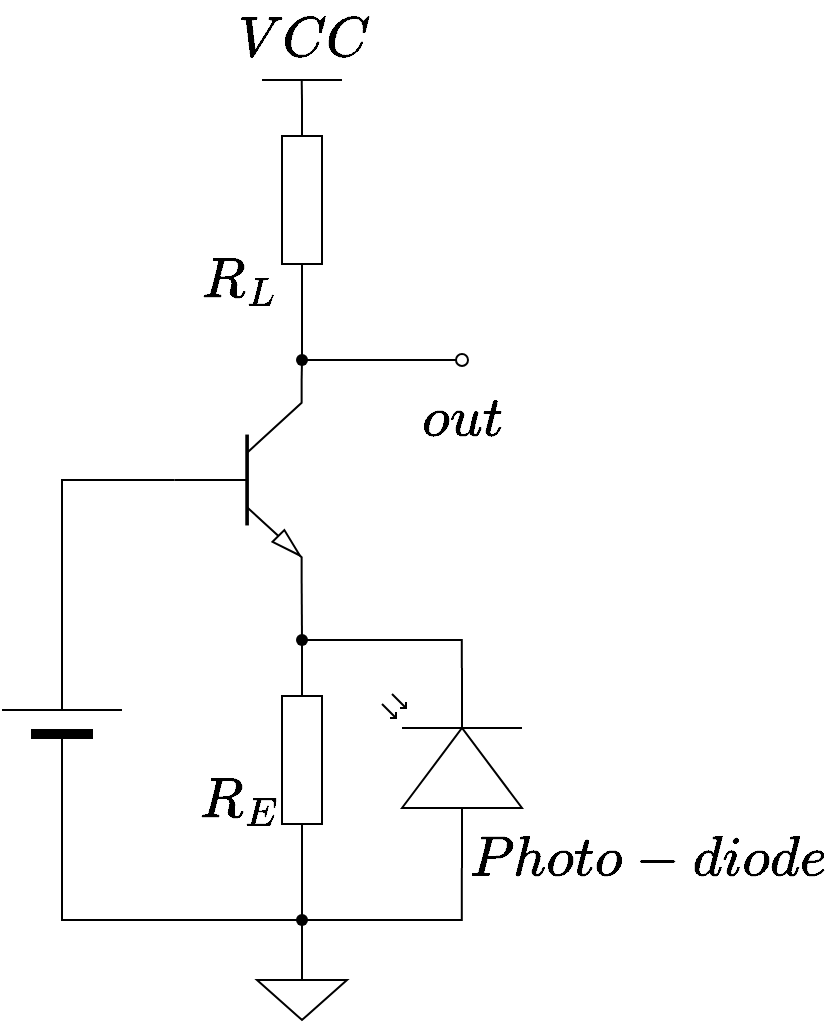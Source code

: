 <mxfile version="24.4.0" type="device">
  <diagram name="ページ1" id="dezoXVYrRuBBZe5tW2oC">
    <mxGraphModel dx="1434" dy="836" grid="1" gridSize="10" guides="1" tooltips="1" connect="1" arrows="1" fold="1" page="1" pageScale="1" pageWidth="1169" pageHeight="827" math="1" shadow="0">
      <root>
        <mxCell id="0" />
        <mxCell id="1" parent="0" />
        <mxCell id="ii0yYcWptuTQ1CDiUea0-1" value="" style="verticalLabelPosition=bottom;shadow=0;dashed=0;align=center;html=1;verticalAlign=top;shape=mxgraph.electrical.transistors.npn_transistor_5;" parent="1" vertex="1">
          <mxGeometry x="456" y="270" width="64" height="100" as="geometry" />
        </mxCell>
        <mxCell id="ii0yYcWptuTQ1CDiUea0-2" value="" style="verticalLabelPosition=bottom;shadow=0;dashed=0;align=center;html=1;verticalAlign=top;shape=mxgraph.electrical.opto_electronics.photodiode;pointerEvents=1;direction=north;" parent="1" vertex="1">
          <mxGeometry x="560" y="414" width="70" height="100" as="geometry" />
        </mxCell>
        <mxCell id="ii0yYcWptuTQ1CDiUea0-3" value="" style="pointerEvents=1;verticalLabelPosition=bottom;shadow=0;dashed=0;align=center;html=1;verticalAlign=top;shape=mxgraph.electrical.resistors.resistor_1;direction=south;" parent="1" vertex="1">
          <mxGeometry x="510" y="410" width="20" height="100" as="geometry" />
        </mxCell>
        <mxCell id="ii0yYcWptuTQ1CDiUea0-19" style="edgeStyle=orthogonalEdgeStyle;rounded=0;orthogonalLoop=1;jettySize=auto;html=1;exitX=0;exitY=0.5;exitDx=0;exitDy=0;exitPerimeter=0;strokeColor=default;align=center;verticalAlign=middle;fontFamily=Helvetica;fontSize=11;fontColor=default;labelBackgroundColor=default;endArrow=none;endFill=0;" parent="1" source="ii0yYcWptuTQ1CDiUea0-4" edge="1">
          <mxGeometry relative="1" as="geometry">
            <mxPoint x="519.857" y="120" as="targetPoint" />
          </mxGeometry>
        </mxCell>
        <mxCell id="ii0yYcWptuTQ1CDiUea0-4" value="" style="pointerEvents=1;verticalLabelPosition=bottom;shadow=0;dashed=0;align=center;html=1;verticalAlign=top;shape=mxgraph.electrical.resistors.resistor_1;direction=south;" parent="1" vertex="1">
          <mxGeometry x="510" y="130" width="20" height="100" as="geometry" />
        </mxCell>
        <mxCell id="ii0yYcWptuTQ1CDiUea0-5" value="" style="verticalLabelPosition=bottom;shadow=0;dashed=0;align=center;fillColor=strokeColor;html=1;verticalAlign=top;strokeWidth=1;shape=mxgraph.electrical.miscellaneous.monocell_battery;direction=north;" parent="1" vertex="1">
          <mxGeometry x="370" y="390" width="60" height="100" as="geometry" />
        </mxCell>
        <mxCell id="ii0yYcWptuTQ1CDiUea0-6" style="edgeStyle=orthogonalEdgeStyle;rounded=0;orthogonalLoop=1;jettySize=auto;html=1;exitX=1;exitY=0.5;exitDx=0;exitDy=0;exitPerimeter=0;entryX=0;entryY=0.5;entryDx=0;entryDy=0;entryPerimeter=0;endArrow=none;endFill=0;" parent="1" source="ii0yYcWptuTQ1CDiUea0-5" target="ii0yYcWptuTQ1CDiUea0-1" edge="1">
          <mxGeometry relative="1" as="geometry" />
        </mxCell>
        <mxCell id="ii0yYcWptuTQ1CDiUea0-7" value="" style="shape=waypoint;sketch=0;fillStyle=solid;size=6;pointerEvents=1;points=[];fillColor=none;resizable=0;rotatable=0;perimeter=centerPerimeter;snapToPoint=1;fontFamily=Helvetica;fontSize=11;fontColor=default;" parent="1" vertex="1">
          <mxGeometry x="510" y="390" width="20" height="20" as="geometry" />
        </mxCell>
        <mxCell id="ii0yYcWptuTQ1CDiUea0-8" style="edgeStyle=orthogonalEdgeStyle;rounded=0;orthogonalLoop=1;jettySize=auto;html=1;exitX=1;exitY=1;exitDx=0;exitDy=0;exitPerimeter=0;entryX=0.6;entryY=0.039;entryDx=0;entryDy=0;entryPerimeter=0;endArrow=none;endFill=0;" parent="1" source="ii0yYcWptuTQ1CDiUea0-1" target="ii0yYcWptuTQ1CDiUea0-7" edge="1">
          <mxGeometry relative="1" as="geometry" />
        </mxCell>
        <mxCell id="ii0yYcWptuTQ1CDiUea0-9" style="edgeStyle=orthogonalEdgeStyle;rounded=0;orthogonalLoop=1;jettySize=auto;html=1;exitX=0;exitY=0.5;exitDx=0;exitDy=0;exitPerimeter=0;entryX=1.031;entryY=0.581;entryDx=0;entryDy=0;entryPerimeter=0;strokeColor=default;align=center;verticalAlign=middle;fontFamily=Helvetica;fontSize=11;fontColor=default;labelBackgroundColor=default;endArrow=none;endFill=0;" parent="1" source="ii0yYcWptuTQ1CDiUea0-3" target="ii0yYcWptuTQ1CDiUea0-7" edge="1">
          <mxGeometry relative="1" as="geometry" />
        </mxCell>
        <mxCell id="ii0yYcWptuTQ1CDiUea0-10" style="edgeStyle=orthogonalEdgeStyle;rounded=0;orthogonalLoop=1;jettySize=auto;html=1;entryX=1;entryY=0.57;entryDx=0;entryDy=0;entryPerimeter=0;strokeColor=default;align=center;verticalAlign=middle;fontFamily=Helvetica;fontSize=11;fontColor=default;labelBackgroundColor=default;endArrow=none;endFill=0;" parent="1" source="ii0yYcWptuTQ1CDiUea0-7" target="ii0yYcWptuTQ1CDiUea0-2" edge="1">
          <mxGeometry relative="1" as="geometry">
            <Array as="points">
              <mxPoint x="600" y="400" />
            </Array>
          </mxGeometry>
        </mxCell>
        <mxCell id="ii0yYcWptuTQ1CDiUea0-11" value="" style="pointerEvents=1;verticalLabelPosition=bottom;shadow=0;dashed=0;align=center;html=1;verticalAlign=top;shape=mxgraph.electrical.signal_sources.signal_ground;fontFamily=Helvetica;fontSize=24;fontColor=default;labelBackgroundColor=default;" parent="1" vertex="1">
          <mxGeometry x="497.5" y="560" width="45" height="30" as="geometry" />
        </mxCell>
        <mxCell id="ii0yYcWptuTQ1CDiUea0-12" value="" style="shape=waypoint;sketch=0;fillStyle=solid;size=6;pointerEvents=1;points=[];fillColor=none;resizable=0;rotatable=0;perimeter=centerPerimeter;snapToPoint=1;fontFamily=Helvetica;fontSize=11;fontColor=default;labelBackgroundColor=default;" parent="1" vertex="1">
          <mxGeometry x="510" y="530" width="20" height="20" as="geometry" />
        </mxCell>
        <mxCell id="ii0yYcWptuTQ1CDiUea0-13" style="edgeStyle=orthogonalEdgeStyle;rounded=0;orthogonalLoop=1;jettySize=auto;html=1;exitX=1;exitY=0.5;exitDx=0;exitDy=0;exitPerimeter=0;entryX=0.836;entryY=-0.029;entryDx=0;entryDy=0;entryPerimeter=0;strokeColor=default;align=center;verticalAlign=middle;fontFamily=Helvetica;fontSize=11;fontColor=default;labelBackgroundColor=default;endArrow=none;endFill=0;" parent="1" source="ii0yYcWptuTQ1CDiUea0-3" target="ii0yYcWptuTQ1CDiUea0-12" edge="1">
          <mxGeometry relative="1" as="geometry" />
        </mxCell>
        <mxCell id="ii0yYcWptuTQ1CDiUea0-14" style="edgeStyle=orthogonalEdgeStyle;rounded=0;orthogonalLoop=1;jettySize=auto;html=1;exitX=0;exitY=0.57;exitDx=0;exitDy=0;exitPerimeter=0;entryX=1.121;entryY=0.371;entryDx=0;entryDy=0;entryPerimeter=0;strokeColor=default;align=center;verticalAlign=middle;fontFamily=Helvetica;fontSize=11;fontColor=default;labelBackgroundColor=default;endArrow=none;endFill=0;" parent="1" source="ii0yYcWptuTQ1CDiUea0-2" target="ii0yYcWptuTQ1CDiUea0-12" edge="1">
          <mxGeometry relative="1" as="geometry">
            <Array as="points">
              <mxPoint x="600" y="540" />
            </Array>
          </mxGeometry>
        </mxCell>
        <mxCell id="ii0yYcWptuTQ1CDiUea0-15" style="edgeStyle=orthogonalEdgeStyle;rounded=0;orthogonalLoop=1;jettySize=auto;html=1;exitX=0;exitY=0.5;exitDx=0;exitDy=0;exitPerimeter=0;entryX=0.093;entryY=0.371;entryDx=0;entryDy=0;entryPerimeter=0;strokeColor=default;align=center;verticalAlign=middle;fontFamily=Helvetica;fontSize=11;fontColor=default;labelBackgroundColor=default;endArrow=none;endFill=0;" parent="1" source="ii0yYcWptuTQ1CDiUea0-5" target="ii0yYcWptuTQ1CDiUea0-12" edge="1">
          <mxGeometry relative="1" as="geometry">
            <Array as="points">
              <mxPoint x="400" y="540" />
            </Array>
          </mxGeometry>
        </mxCell>
        <mxCell id="ii0yYcWptuTQ1CDiUea0-16" style="edgeStyle=orthogonalEdgeStyle;rounded=0;orthogonalLoop=1;jettySize=auto;html=1;exitX=0.5;exitY=0;exitDx=0;exitDy=0;exitPerimeter=0;entryX=0.521;entryY=1.114;entryDx=0;entryDy=0;entryPerimeter=0;strokeColor=default;align=center;verticalAlign=middle;fontFamily=Helvetica;fontSize=11;fontColor=default;labelBackgroundColor=default;endArrow=none;endFill=0;" parent="1" source="ii0yYcWptuTQ1CDiUea0-11" target="ii0yYcWptuTQ1CDiUea0-12" edge="1">
          <mxGeometry relative="1" as="geometry" />
        </mxCell>
        <mxCell id="ii0yYcWptuTQ1CDiUea0-17" value="" style="endArrow=none;html=1;rounded=0;strokeColor=default;align=center;verticalAlign=middle;fontFamily=Helvetica;fontSize=11;fontColor=default;labelBackgroundColor=default;" parent="1" edge="1">
          <mxGeometry width="50" height="50" relative="1" as="geometry">
            <mxPoint x="500" y="120" as="sourcePoint" />
            <mxPoint x="540" y="120" as="targetPoint" />
          </mxGeometry>
        </mxCell>
        <mxCell id="ii0yYcWptuTQ1CDiUea0-20" value="&lt;span style=&quot;font-size: 24px;&quot;&gt;`VC C`&lt;/span&gt;" style="text;html=1;align=center;verticalAlign=middle;resizable=0;points=[];autosize=1;strokeColor=none;fillColor=none;fontSize=11;fontFamily=Helvetica;fontColor=default;labelBackgroundColor=default;" parent="1" vertex="1">
          <mxGeometry x="470" y="80" width="100" height="40" as="geometry" />
        </mxCell>
        <mxCell id="ii0yYcWptuTQ1CDiUea0-21" value="" style="verticalLabelPosition=bottom;shadow=0;dashed=0;align=center;html=1;verticalAlign=top;strokeWidth=1;shape=ellipse;perimeter=ellipsePerimeter;fontFamily=Helvetica;fontSize=11;fontColor=default;aspect=fixed;labelBackgroundColor=default;" parent="1" vertex="1">
          <mxGeometry x="597" y="257.0" width="6" height="6" as="geometry" />
        </mxCell>
        <mxCell id="ii0yYcWptuTQ1CDiUea0-25" style="edgeStyle=orthogonalEdgeStyle;rounded=0;orthogonalLoop=1;jettySize=auto;html=1;entryX=0;entryY=0.5;entryDx=0;entryDy=0;strokeColor=default;align=center;verticalAlign=middle;fontFamily=Helvetica;fontSize=11;fontColor=default;labelBackgroundColor=default;endArrow=none;endFill=0;" parent="1" source="ii0yYcWptuTQ1CDiUea0-22" target="ii0yYcWptuTQ1CDiUea0-21" edge="1">
          <mxGeometry relative="1" as="geometry" />
        </mxCell>
        <mxCell id="ii0yYcWptuTQ1CDiUea0-22" value="" style="shape=waypoint;sketch=0;fillStyle=solid;size=6;pointerEvents=1;points=[];fillColor=none;resizable=0;rotatable=0;perimeter=centerPerimeter;snapToPoint=1;fontFamily=Helvetica;fontSize=11;fontColor=default;labelBackgroundColor=default;" parent="1" vertex="1">
          <mxGeometry x="510" y="250" width="20" height="20" as="geometry" />
        </mxCell>
        <mxCell id="ii0yYcWptuTQ1CDiUea0-23" style="edgeStyle=orthogonalEdgeStyle;rounded=0;orthogonalLoop=1;jettySize=auto;html=1;exitX=1;exitY=0.5;exitDx=0;exitDy=0;exitPerimeter=0;entryX=0.55;entryY=0.036;entryDx=0;entryDy=0;entryPerimeter=0;strokeColor=default;align=center;verticalAlign=middle;fontFamily=Helvetica;fontSize=11;fontColor=default;labelBackgroundColor=default;endArrow=none;endFill=0;" parent="1" source="ii0yYcWptuTQ1CDiUea0-4" target="ii0yYcWptuTQ1CDiUea0-22" edge="1">
          <mxGeometry relative="1" as="geometry" />
        </mxCell>
        <mxCell id="ii0yYcWptuTQ1CDiUea0-24" style="edgeStyle=orthogonalEdgeStyle;rounded=0;orthogonalLoop=1;jettySize=auto;html=1;exitX=1;exitY=0;exitDx=0;exitDy=0;exitPerimeter=0;entryX=0.529;entryY=0.951;entryDx=0;entryDy=0;entryPerimeter=0;strokeColor=default;align=center;verticalAlign=middle;fontFamily=Helvetica;fontSize=11;fontColor=default;labelBackgroundColor=default;endArrow=none;endFill=0;" parent="1" source="ii0yYcWptuTQ1CDiUea0-1" target="ii0yYcWptuTQ1CDiUea0-22" edge="1">
          <mxGeometry relative="1" as="geometry" />
        </mxCell>
        <mxCell id="ii0yYcWptuTQ1CDiUea0-26" value="&lt;span style=&quot;font-size: 24px;&quot;&gt;`out`&lt;/span&gt;" style="text;html=1;align=center;verticalAlign=middle;resizable=0;points=[];autosize=1;strokeColor=none;fillColor=none;fontSize=11;fontFamily=Helvetica;fontColor=default;labelBackgroundColor=default;" parent="1" vertex="1">
          <mxGeometry x="565" y="270" width="70" height="40" as="geometry" />
        </mxCell>
        <mxCell id="ii0yYcWptuTQ1CDiUea0-27" value="&lt;span style=&quot;font-size: 24px;&quot;&gt;`Phot o- diode`&lt;/span&gt;" style="text;html=1;align=center;verticalAlign=middle;resizable=0;points=[];autosize=1;strokeColor=none;fillColor=none;fontSize=11;fontFamily=Helvetica;fontColor=default;labelBackgroundColor=default;" parent="1" vertex="1">
          <mxGeometry x="603" y="490" width="180" height="40" as="geometry" />
        </mxCell>
        <mxCell id="FA4kh_wtkW1Ln0fbfDwN-1" value="&lt;span style=&quot;font-size: 24px;&quot;&gt;`R_{L}`&lt;/span&gt;" style="text;html=1;align=center;verticalAlign=middle;resizable=0;points=[];autosize=1;strokeColor=none;fillColor=none;fontSize=11;fontFamily=Helvetica;fontColor=default;labelBackgroundColor=none;" vertex="1" parent="1">
          <mxGeometry x="438" y="200" width="100" height="40" as="geometry" />
        </mxCell>
        <mxCell id="FA4kh_wtkW1Ln0fbfDwN-2" value="&lt;span style=&quot;font-size: 24px;&quot;&gt;`R_{E}`&lt;/span&gt;" style="text;html=1;align=center;verticalAlign=middle;resizable=0;points=[];autosize=1;strokeColor=none;fillColor=none;fontSize=11;fontFamily=Helvetica;fontColor=default;labelBackgroundColor=none;" vertex="1" parent="1">
          <mxGeometry x="438" y="460" width="100" height="40" as="geometry" />
        </mxCell>
      </root>
    </mxGraphModel>
  </diagram>
</mxfile>
